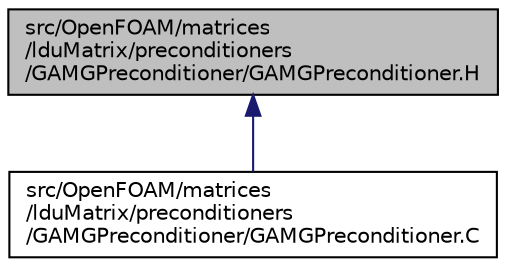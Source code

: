 digraph "src/OpenFOAM/matrices/lduMatrix/preconditioners/GAMGPreconditioner/GAMGPreconditioner.H"
{
  bgcolor="transparent";
  edge [fontname="Helvetica",fontsize="10",labelfontname="Helvetica",labelfontsize="10"];
  node [fontname="Helvetica",fontsize="10",shape=record];
  Node1 [label="src/OpenFOAM/matrices\l/lduMatrix/preconditioners\l/GAMGPreconditioner/GAMGPreconditioner.H",height=0.2,width=0.4,color="black", fillcolor="grey75", style="filled", fontcolor="black"];
  Node1 -> Node2 [dir="back",color="midnightblue",fontsize="10",style="solid",fontname="Helvetica"];
  Node2 [label="src/OpenFOAM/matrices\l/lduMatrix/preconditioners\l/GAMGPreconditioner/GAMGPreconditioner.C",height=0.2,width=0.4,color="black",URL="$a08317.html"];
}
